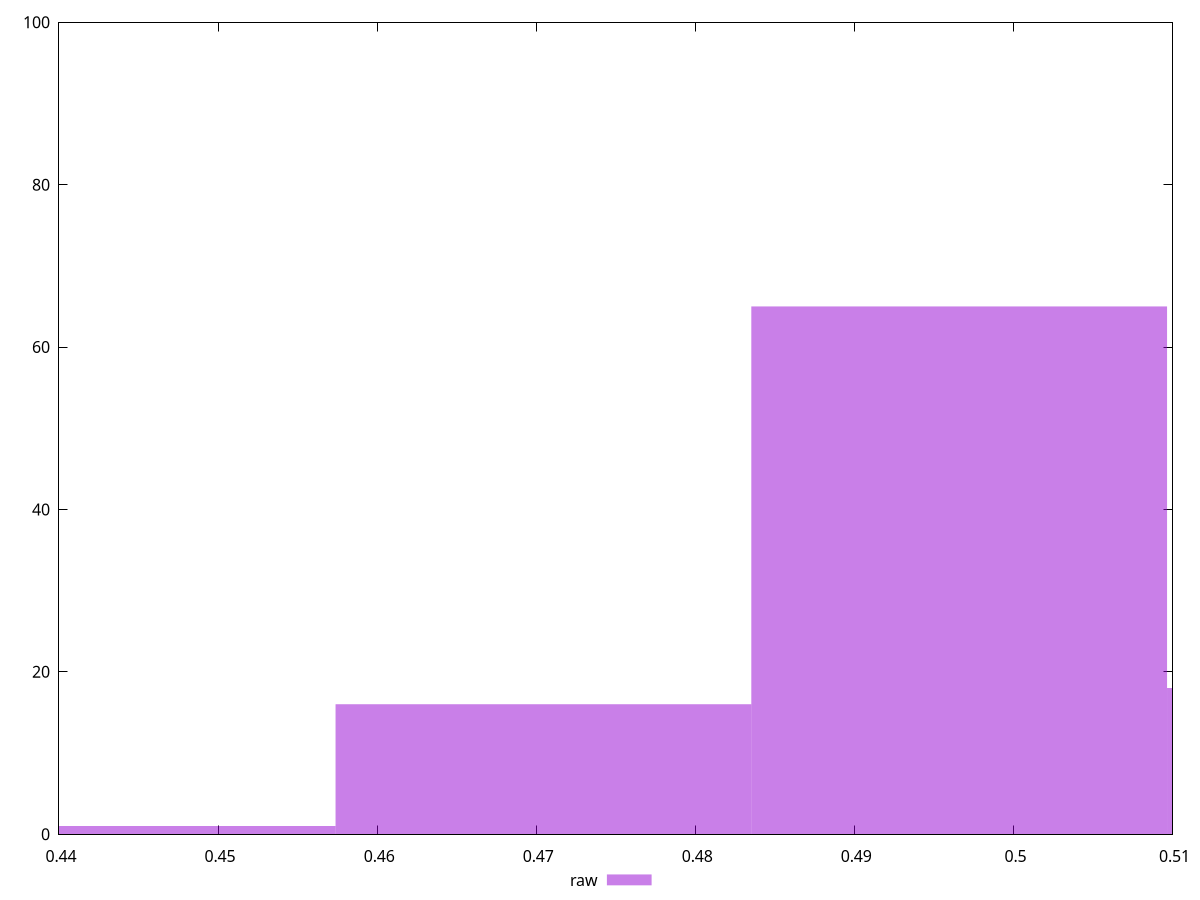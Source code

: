 reset

$raw <<EOF
0.44431730384184587 1
0.4704536158325427 16
0.49658992782323946 65
0.5227262398139363 18
EOF

set key outside below
set boxwidth 0.026136311990696815
set xrange [0.44:0.51]
set yrange [0:100]
set trange [0:100]
set style fill transparent solid 0.5 noborder
set terminal svg size 640, 490 enhanced background rgb 'white'
set output "report_00018_2021-02-10T15-25-16.877Z/meta/score/samples/pages+cached/raw/histogram.svg"

plot $raw title "raw" with boxes

reset
